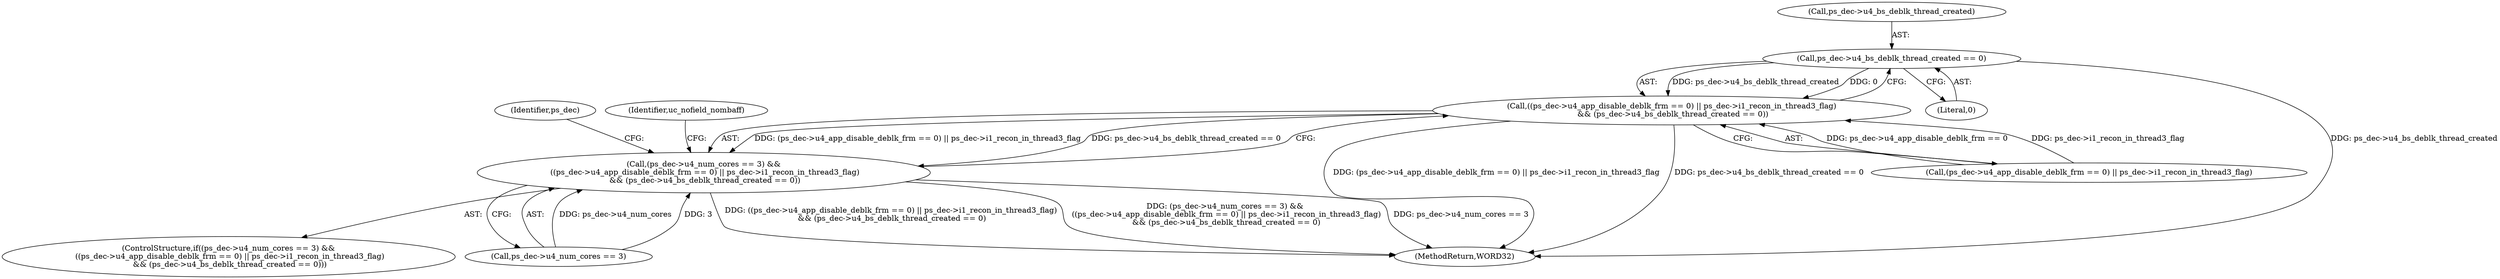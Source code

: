 digraph "0_Android_a78887bcffbc2995cf9ed72e0697acf560875e9e_2@pointer" {
"1001670" [label="(Call,ps_dec->u4_bs_deblk_thread_created == 0)"];
"1001660" [label="(Call,((ps_dec->u4_app_disable_deblk_frm == 0) || ps_dec->i1_recon_in_thread3_flag)\n && (ps_dec->u4_bs_deblk_thread_created == 0))"];
"1001654" [label="(Call,(ps_dec->u4_num_cores == 3) &&\n ((ps_dec->u4_app_disable_deblk_frm == 0) || ps_dec->i1_recon_in_thread3_flag)\n && (ps_dec->u4_bs_deblk_thread_created == 0))"];
"1001674" [label="(Literal,0)"];
"1001655" [label="(Call,ps_dec->u4_num_cores == 3)"];
"1001671" [label="(Call,ps_dec->u4_bs_deblk_thread_created)"];
"1001653" [label="(ControlStructure,if((ps_dec->u4_num_cores == 3) &&\n ((ps_dec->u4_app_disable_deblk_frm == 0) || ps_dec->i1_recon_in_thread3_flag)\n && (ps_dec->u4_bs_deblk_thread_created == 0)))"];
"1001678" [label="(Identifier,ps_dec)"];
"1001670" [label="(Call,ps_dec->u4_bs_deblk_thread_created == 0)"];
"1001660" [label="(Call,((ps_dec->u4_app_disable_deblk_frm == 0) || ps_dec->i1_recon_in_thread3_flag)\n && (ps_dec->u4_bs_deblk_thread_created == 0))"];
"1001700" [label="(Identifier,uc_nofield_nombaff)"];
"1002570" [label="(MethodReturn,WORD32)"];
"1001661" [label="(Call,(ps_dec->u4_app_disable_deblk_frm == 0) || ps_dec->i1_recon_in_thread3_flag)"];
"1001654" [label="(Call,(ps_dec->u4_num_cores == 3) &&\n ((ps_dec->u4_app_disable_deblk_frm == 0) || ps_dec->i1_recon_in_thread3_flag)\n && (ps_dec->u4_bs_deblk_thread_created == 0))"];
"1001670" -> "1001660"  [label="AST: "];
"1001670" -> "1001674"  [label="CFG: "];
"1001671" -> "1001670"  [label="AST: "];
"1001674" -> "1001670"  [label="AST: "];
"1001660" -> "1001670"  [label="CFG: "];
"1001670" -> "1002570"  [label="DDG: ps_dec->u4_bs_deblk_thread_created"];
"1001670" -> "1001660"  [label="DDG: ps_dec->u4_bs_deblk_thread_created"];
"1001670" -> "1001660"  [label="DDG: 0"];
"1001660" -> "1001654"  [label="AST: "];
"1001660" -> "1001661"  [label="CFG: "];
"1001661" -> "1001660"  [label="AST: "];
"1001654" -> "1001660"  [label="CFG: "];
"1001660" -> "1002570"  [label="DDG: (ps_dec->u4_app_disable_deblk_frm == 0) || ps_dec->i1_recon_in_thread3_flag"];
"1001660" -> "1002570"  [label="DDG: ps_dec->u4_bs_deblk_thread_created == 0"];
"1001660" -> "1001654"  [label="DDG: (ps_dec->u4_app_disable_deblk_frm == 0) || ps_dec->i1_recon_in_thread3_flag"];
"1001660" -> "1001654"  [label="DDG: ps_dec->u4_bs_deblk_thread_created == 0"];
"1001661" -> "1001660"  [label="DDG: ps_dec->u4_app_disable_deblk_frm == 0"];
"1001661" -> "1001660"  [label="DDG: ps_dec->i1_recon_in_thread3_flag"];
"1001654" -> "1001653"  [label="AST: "];
"1001654" -> "1001655"  [label="CFG: "];
"1001655" -> "1001654"  [label="AST: "];
"1001678" -> "1001654"  [label="CFG: "];
"1001700" -> "1001654"  [label="CFG: "];
"1001654" -> "1002570"  [label="DDG: ((ps_dec->u4_app_disable_deblk_frm == 0) || ps_dec->i1_recon_in_thread3_flag)\n && (ps_dec->u4_bs_deblk_thread_created == 0)"];
"1001654" -> "1002570"  [label="DDG: (ps_dec->u4_num_cores == 3) &&\n ((ps_dec->u4_app_disable_deblk_frm == 0) || ps_dec->i1_recon_in_thread3_flag)\n && (ps_dec->u4_bs_deblk_thread_created == 0)"];
"1001654" -> "1002570"  [label="DDG: ps_dec->u4_num_cores == 3"];
"1001655" -> "1001654"  [label="DDG: ps_dec->u4_num_cores"];
"1001655" -> "1001654"  [label="DDG: 3"];
}
